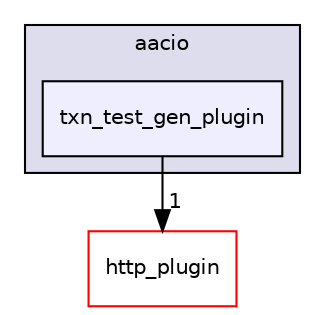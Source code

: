 digraph "plugins/txn_test_gen_plugin/include/aacio/txn_test_gen_plugin" {
  compound=true
  node [ fontsize="10", fontname="Helvetica"];
  edge [ labelfontsize="10", labelfontname="Helvetica"];
  subgraph clusterdir_666a30e2a074402f8e55b2695bb21c40 {
    graph [ bgcolor="#ddddee", pencolor="black", label="aacio" fontname="Helvetica", fontsize="10", URL="dir_666a30e2a074402f8e55b2695bb21c40.html"]
  dir_ca73dec2dc0b40c59ef3d50d53566727 [shape=box, label="txn_test_gen_plugin", style="filled", fillcolor="#eeeeff", pencolor="black", URL="dir_ca73dec2dc0b40c59ef3d50d53566727.html"];
  }
  dir_f833ff7a85c55360bd990f87a6f90636 [shape=box label="http_plugin" fillcolor="white" style="filled" color="red" URL="dir_f833ff7a85c55360bd990f87a6f90636.html"];
  dir_ca73dec2dc0b40c59ef3d50d53566727->dir_f833ff7a85c55360bd990f87a6f90636 [headlabel="1", labeldistance=1.5 headhref="dir_001879_001856.html"];
}
